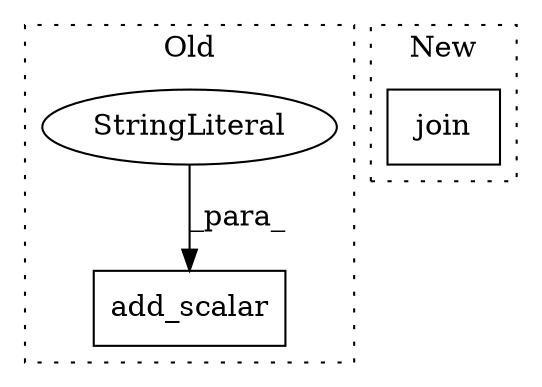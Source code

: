 digraph G {
subgraph cluster0 {
1 [label="add_scalar" a="32" s="7150,7241" l="11,1" shape="box"];
3 [label="StringLiteral" a="45" s="7161" l="6" shape="ellipse"];
label = "Old";
style="dotted";
}
subgraph cluster1 {
2 [label="join" a="32" s="7851,7925" l="5,2" shape="box"];
label = "New";
style="dotted";
}
3 -> 1 [label="_para_"];
}
